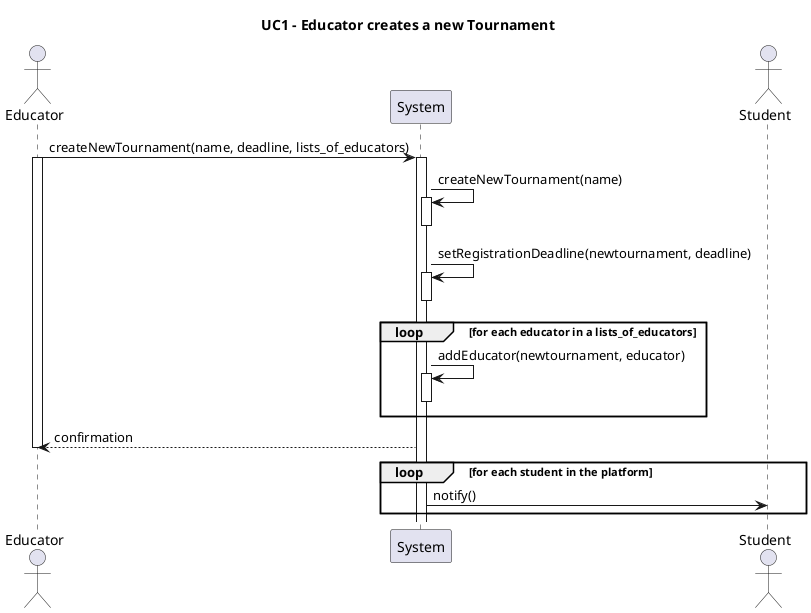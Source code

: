 @startuml UC1
title UC1 - Educator creates a new Tournament    

actor Educator

participant System
actor Student


Educator -> System ++: createNewTournament(name, deadline, lists_of_educators)
activate Educator

System -> System ++: createNewTournament(name)
deactivate System

System -> System ++: setRegistrationDeadline(newtournament, deadline)
deactivate System

loop for each educator in a lists_of_educators
    System -> System ++: addEducator(newtournament, educator)
    deactivate System
end

System --> Educator : confirmation
deactivate Educator

loop for each student in the platform
    System -> Student : notify()

end


@enduml